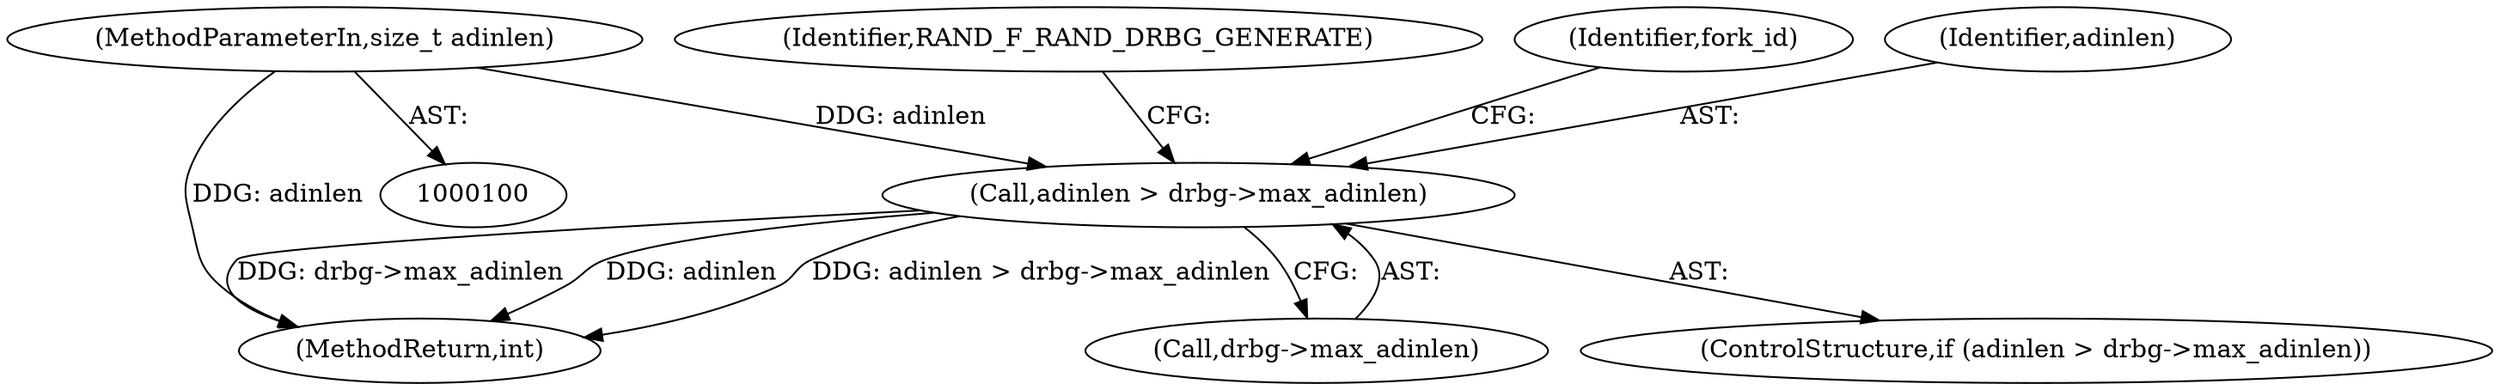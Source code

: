 digraph "0_openssl_1b0fe00e2704b5e20334a16d3c9099d1ba2ef1be_0@pointer" {
"1000162" [label="(Call,adinlen > drbg->max_adinlen)"];
"1000106" [label="(MethodParameterIn,size_t adinlen)"];
"1000161" [label="(ControlStructure,if (adinlen > drbg->max_adinlen))"];
"1000169" [label="(Identifier,RAND_F_RAND_DRBG_GENERATE)"];
"1000176" [label="(Identifier,fork_id)"];
"1000162" [label="(Call,adinlen > drbg->max_adinlen)"];
"1000193" [label="(MethodReturn,int)"];
"1000106" [label="(MethodParameterIn,size_t adinlen)"];
"1000164" [label="(Call,drbg->max_adinlen)"];
"1000163" [label="(Identifier,adinlen)"];
"1000162" -> "1000161"  [label="AST: "];
"1000162" -> "1000164"  [label="CFG: "];
"1000163" -> "1000162"  [label="AST: "];
"1000164" -> "1000162"  [label="AST: "];
"1000169" -> "1000162"  [label="CFG: "];
"1000176" -> "1000162"  [label="CFG: "];
"1000162" -> "1000193"  [label="DDG: drbg->max_adinlen"];
"1000162" -> "1000193"  [label="DDG: adinlen"];
"1000162" -> "1000193"  [label="DDG: adinlen > drbg->max_adinlen"];
"1000106" -> "1000162"  [label="DDG: adinlen"];
"1000106" -> "1000100"  [label="AST: "];
"1000106" -> "1000193"  [label="DDG: adinlen"];
}
